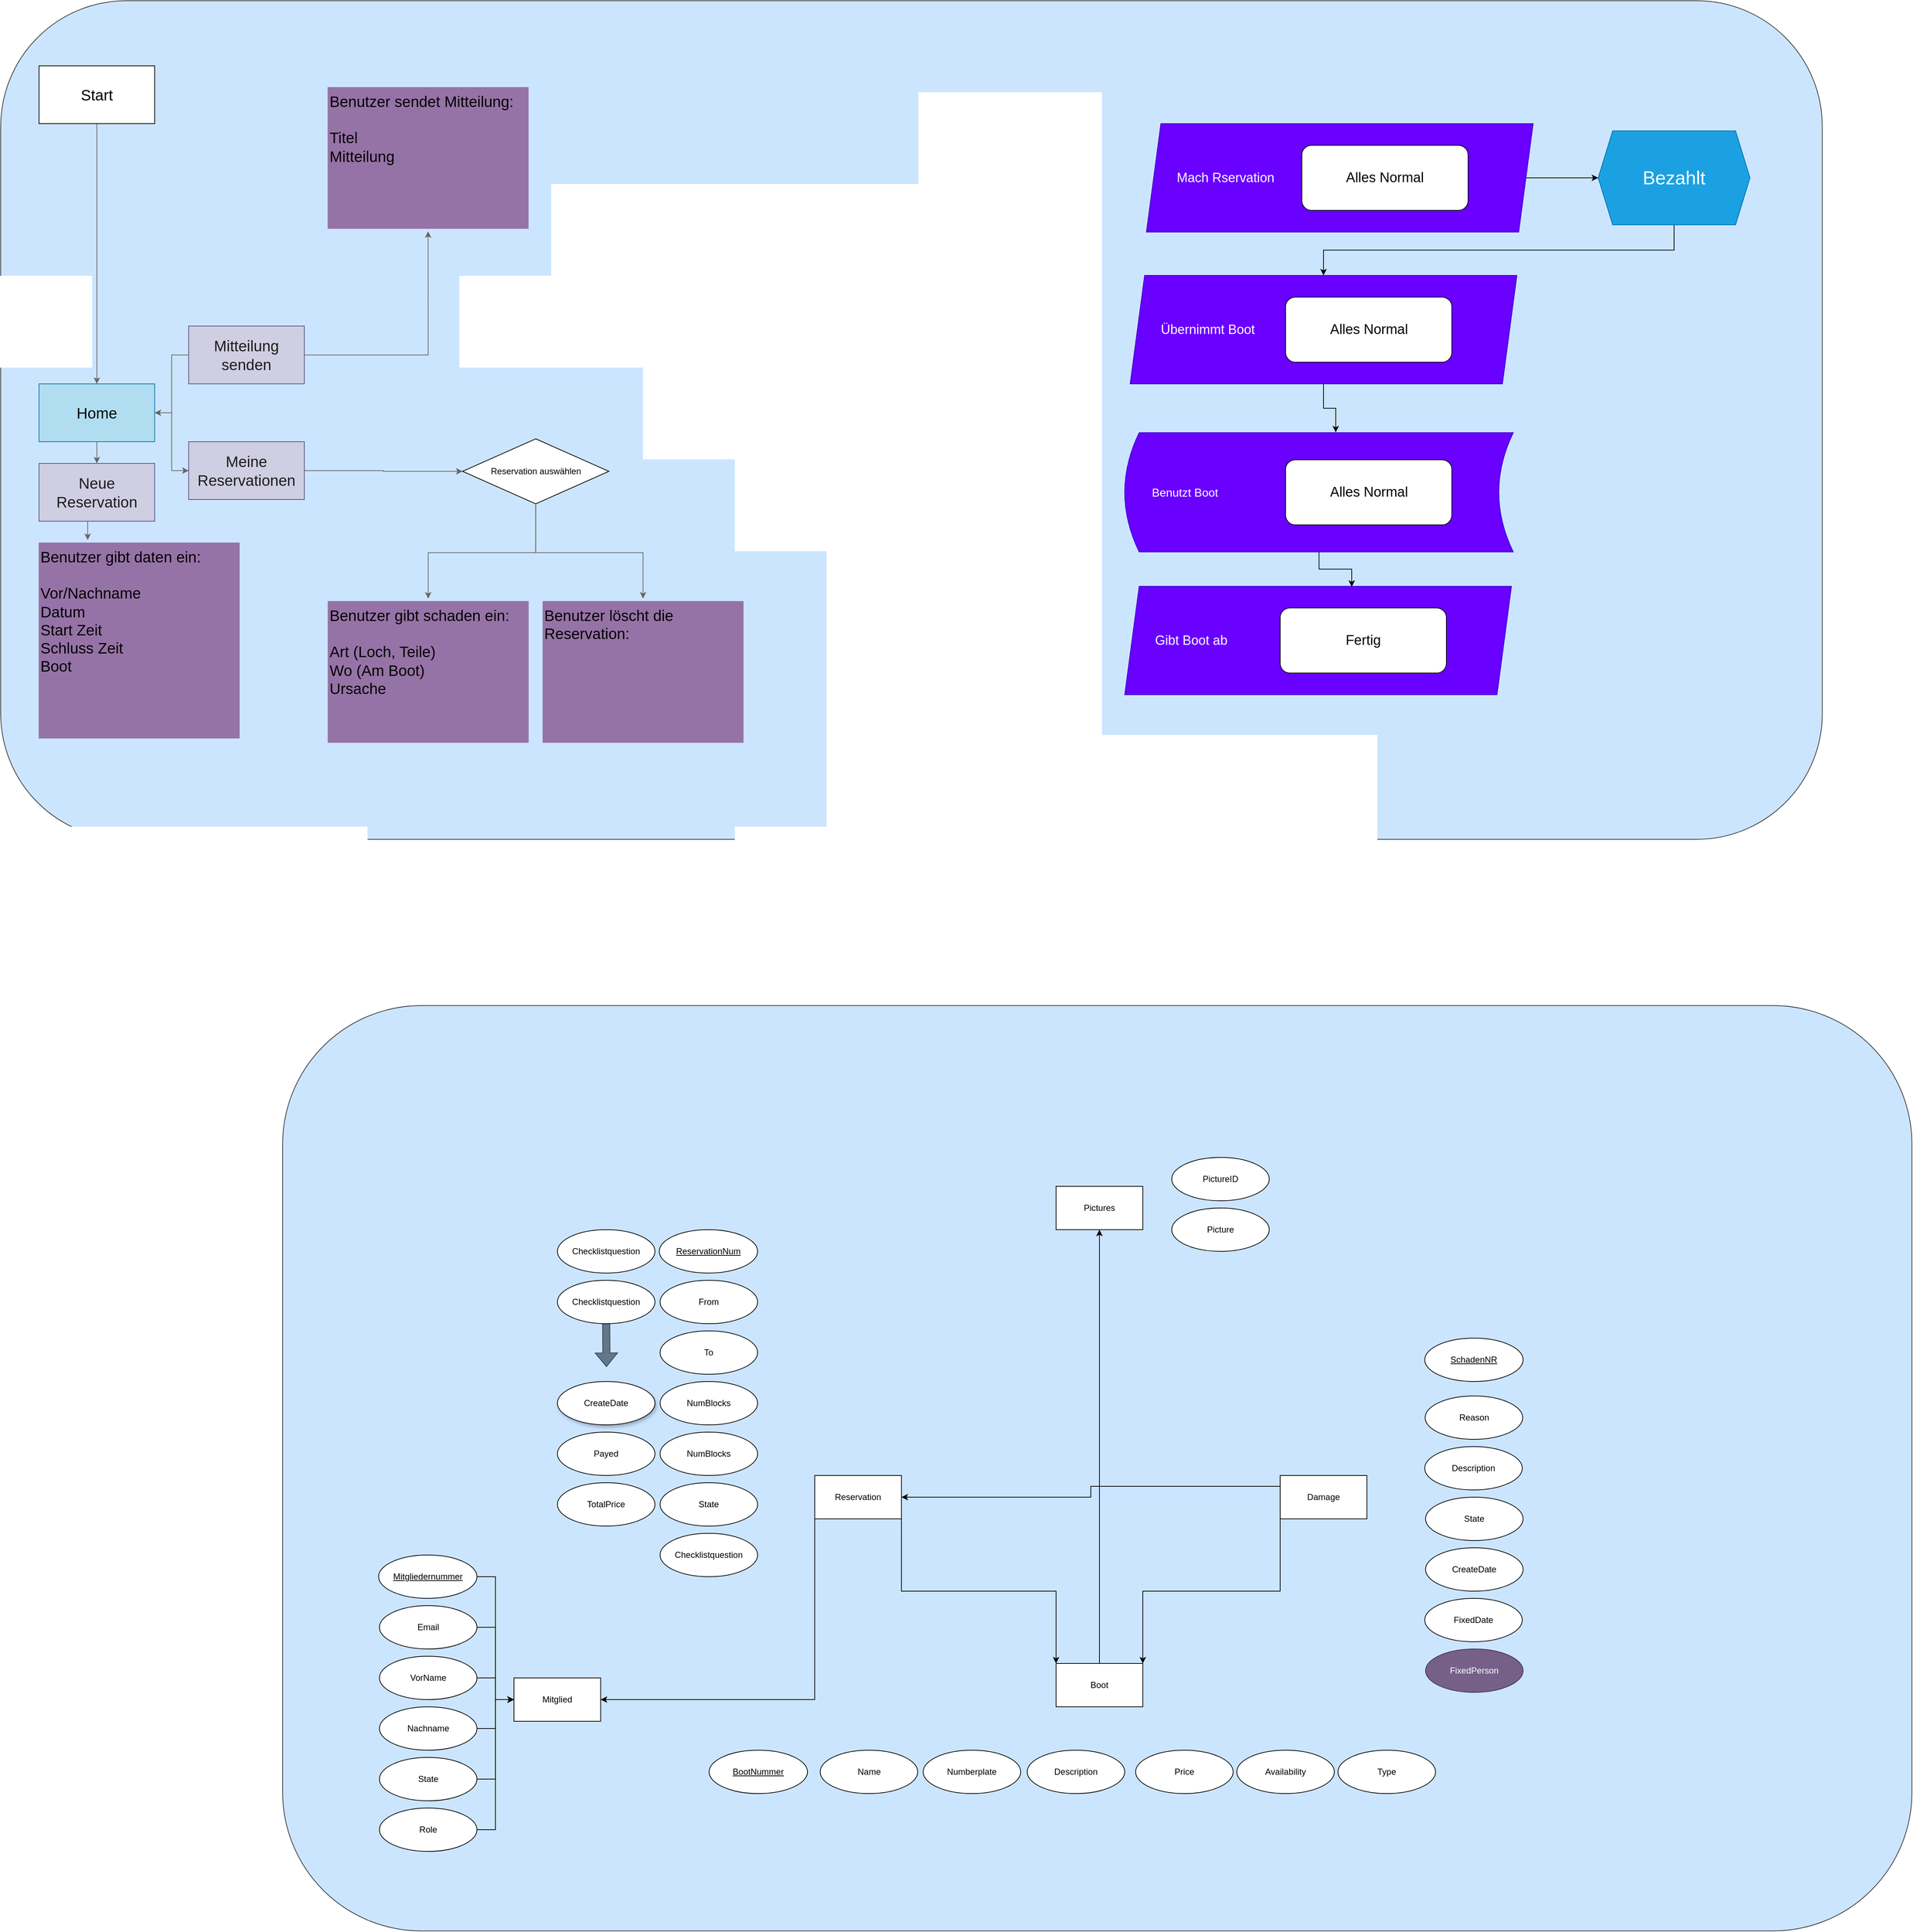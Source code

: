 <mxfile version="25.0.2">
  <diagram name="Seite-1" id="pcAqdWYxcJBWCHd6vt6f">
    <mxGraphModel dx="4841" dy="4302" grid="1" gridSize="10" guides="1" tooltips="1" connect="1" arrows="1" fold="1" page="1" pageScale="1" pageWidth="827" pageHeight="1169" math="0" shadow="0">
      <root>
        <mxCell id="0" />
        <mxCell id="1" parent="0" />
        <mxCell id="Df34fUN9E6ZzwjAj1WfK-28" value="" style="rounded=1;whiteSpace=wrap;html=1;fillColor=#cce5ff;strokeColor=#36393d;" parent="1" vertex="1">
          <mxGeometry x="-650" y="-210" width="2254" height="1280" as="geometry" />
        </mxCell>
        <mxCell id="Df34fUN9E6ZzwjAj1WfK-1" value="Mitglied" style="rounded=0;whiteSpace=wrap;html=1;" parent="1" vertex="1">
          <mxGeometry x="-330" y="720" width="120" height="60" as="geometry" />
        </mxCell>
        <mxCell id="dfBbCzrbdvESABe2VbRE-3" style="edgeStyle=orthogonalEdgeStyle;rounded=0;orthogonalLoop=1;jettySize=auto;html=1;exitX=0.5;exitY=0;exitDx=0;exitDy=0;entryX=0.5;entryY=1;entryDx=0;entryDy=0;" parent="1" source="Df34fUN9E6ZzwjAj1WfK-2" target="AAhEL-M5UL7VtdJNsia_-33" edge="1">
          <mxGeometry relative="1" as="geometry" />
        </mxCell>
        <mxCell id="Df34fUN9E6ZzwjAj1WfK-2" value="Boot" style="rounded=0;whiteSpace=wrap;html=1;" parent="1" vertex="1">
          <mxGeometry x="420" y="700" width="120" height="60" as="geometry" />
        </mxCell>
        <mxCell id="dfBbCzrbdvESABe2VbRE-2" style="edgeStyle=orthogonalEdgeStyle;rounded=0;orthogonalLoop=1;jettySize=auto;html=1;exitX=1;exitY=1;exitDx=0;exitDy=0;entryX=0;entryY=0;entryDx=0;entryDy=0;" parent="1" source="Df34fUN9E6ZzwjAj1WfK-3" target="Df34fUN9E6ZzwjAj1WfK-2" edge="1">
          <mxGeometry relative="1" as="geometry" />
        </mxCell>
        <mxCell id="dfBbCzrbdvESABe2VbRE-5" style="edgeStyle=orthogonalEdgeStyle;rounded=0;orthogonalLoop=1;jettySize=auto;html=1;exitX=0;exitY=1;exitDx=0;exitDy=0;entryX=1;entryY=0.5;entryDx=0;entryDy=0;" parent="1" source="Df34fUN9E6ZzwjAj1WfK-3" target="Df34fUN9E6ZzwjAj1WfK-1" edge="1">
          <mxGeometry relative="1" as="geometry" />
        </mxCell>
        <mxCell id="Df34fUN9E6ZzwjAj1WfK-3" value="Reservation" style="rounded=0;whiteSpace=wrap;html=1;" parent="1" vertex="1">
          <mxGeometry x="86.12" y="440" width="120" height="60" as="geometry" />
        </mxCell>
        <mxCell id="dfBbCzrbdvESABe2VbRE-1" style="edgeStyle=orthogonalEdgeStyle;rounded=0;orthogonalLoop=1;jettySize=auto;html=1;exitX=0;exitY=1;exitDx=0;exitDy=0;entryX=1;entryY=0;entryDx=0;entryDy=0;" parent="1" source="Df34fUN9E6ZzwjAj1WfK-5" target="Df34fUN9E6ZzwjAj1WfK-2" edge="1">
          <mxGeometry relative="1" as="geometry" />
        </mxCell>
        <mxCell id="dfBbCzrbdvESABe2VbRE-4" style="edgeStyle=orthogonalEdgeStyle;rounded=0;orthogonalLoop=1;jettySize=auto;html=1;exitX=0;exitY=0.25;exitDx=0;exitDy=0;entryX=1;entryY=0.5;entryDx=0;entryDy=0;" parent="1" source="Df34fUN9E6ZzwjAj1WfK-5" target="Df34fUN9E6ZzwjAj1WfK-3" edge="1">
          <mxGeometry relative="1" as="geometry" />
        </mxCell>
        <mxCell id="Df34fUN9E6ZzwjAj1WfK-5" value="Damage" style="rounded=0;whiteSpace=wrap;html=1;" parent="1" vertex="1">
          <mxGeometry x="730" y="440" width="120" height="60" as="geometry" />
        </mxCell>
        <mxCell id="Df34fUN9E6ZzwjAj1WfK-6" value="" style="rounded=1;whiteSpace=wrap;html=1;fillColor=#cce5ff;strokeColor=#36393d;" parent="1" vertex="1">
          <mxGeometry x="-1040" y="-1600" width="2520" height="1160" as="geometry" />
        </mxCell>
        <mxCell id="Df34fUN9E6ZzwjAj1WfK-9" style="edgeStyle=orthogonalEdgeStyle;rounded=0;orthogonalLoop=1;jettySize=auto;html=1;exitX=0.5;exitY=1;exitDx=0;exitDy=0;entryX=0.5;entryY=0;entryDx=0;entryDy=0;fillColor=#f5f5f5;gradientColor=#b3b3b3;strokeColor=#666666;" parent="1" source="Df34fUN9E6ZzwjAj1WfK-7" target="Df34fUN9E6ZzwjAj1WfK-8" edge="1">
          <mxGeometry relative="1" as="geometry" />
        </mxCell>
        <mxCell id="Df34fUN9E6ZzwjAj1WfK-7" value="Start" style="rounded=0;whiteSpace=wrap;html=1;fontSize=21;" parent="1" vertex="1">
          <mxGeometry x="-987" y="-1510" width="160" height="80" as="geometry" />
        </mxCell>
        <mxCell id="Df34fUN9E6ZzwjAj1WfK-11" style="edgeStyle=orthogonalEdgeStyle;rounded=0;orthogonalLoop=1;jettySize=auto;html=1;exitX=0.5;exitY=1;exitDx=0;exitDy=0;entryX=0.5;entryY=0;entryDx=0;entryDy=0;fillColor=#f5f5f5;gradientColor=#b3b3b3;strokeColor=#666666;" parent="1" source="Df34fUN9E6ZzwjAj1WfK-8" target="Df34fUN9E6ZzwjAj1WfK-10" edge="1">
          <mxGeometry relative="1" as="geometry" />
        </mxCell>
        <mxCell id="Df34fUN9E6ZzwjAj1WfK-13" style="edgeStyle=orthogonalEdgeStyle;rounded=0;orthogonalLoop=1;jettySize=auto;html=1;exitX=1;exitY=0.5;exitDx=0;exitDy=0;entryX=0;entryY=0.5;entryDx=0;entryDy=0;fillColor=#f5f5f5;gradientColor=#b3b3b3;strokeColor=#666666;" parent="1" source="Df34fUN9E6ZzwjAj1WfK-8" target="Df34fUN9E6ZzwjAj1WfK-12" edge="1">
          <mxGeometry relative="1" as="geometry" />
        </mxCell>
        <mxCell id="Df34fUN9E6ZzwjAj1WfK-8" value="Home" style="rounded=0;whiteSpace=wrap;html=1;fontSize=21;fillColor=#b1ddf0;strokeColor=#10739e;" parent="1" vertex="1">
          <mxGeometry x="-987" y="-1070" width="160" height="80" as="geometry" />
        </mxCell>
        <mxCell id="Df34fUN9E6ZzwjAj1WfK-15" style="edgeStyle=orthogonalEdgeStyle;rounded=0;orthogonalLoop=1;jettySize=auto;html=1;exitX=0.5;exitY=1;exitDx=0;exitDy=0;entryX=0.25;entryY=0;entryDx=0;entryDy=0;fillColor=#f5f5f5;gradientColor=#b3b3b3;strokeColor=#666666;" parent="1" source="Df34fUN9E6ZzwjAj1WfK-10" target="Df34fUN9E6ZzwjAj1WfK-14" edge="1">
          <mxGeometry relative="1" as="geometry" />
        </mxCell>
        <mxCell id="Df34fUN9E6ZzwjAj1WfK-10" value="Neue Reservation" style="rounded=0;whiteSpace=wrap;html=1;fontSize=21;fillColor=#d0cee2;strokeColor=#56517e;fontColor=#1C1C1C;" parent="1" vertex="1">
          <mxGeometry x="-987" y="-960" width="160" height="80" as="geometry" />
        </mxCell>
        <mxCell id="Df34fUN9E6ZzwjAj1WfK-17" style="edgeStyle=orthogonalEdgeStyle;rounded=0;orthogonalLoop=1;jettySize=auto;html=1;exitX=1;exitY=0.5;exitDx=0;exitDy=0;fillColor=#f5f5f5;strokeColor=#666666;entryX=0;entryY=0.5;entryDx=0;entryDy=0;" parent="1" source="Df34fUN9E6ZzwjAj1WfK-12" target="Df34fUN9E6ZzwjAj1WfK-18" edge="1">
          <mxGeometry relative="1" as="geometry" />
        </mxCell>
        <mxCell id="Df34fUN9E6ZzwjAj1WfK-12" value="Meine Reservationen" style="rounded=0;whiteSpace=wrap;html=1;fontSize=21;fillColor=#d0cee2;strokeColor=#56517e;fontColor=#1C1C1C;" parent="1" vertex="1">
          <mxGeometry x="-780" y="-990" width="160" height="80" as="geometry" />
        </mxCell>
        <mxCell id="Df34fUN9E6ZzwjAj1WfK-14" value="Benutzer gibt daten ein:&lt;br&gt;&lt;br&gt;Vor/Nachname&lt;div&gt;Datum&lt;/div&gt;&lt;div&gt;Start Zeit&lt;/div&gt;&lt;div&gt;Schluss Zeit&lt;/div&gt;&lt;div&gt;Boot&lt;/div&gt;&lt;div&gt;&lt;br&gt;&lt;/div&gt;" style="rounded=0;whiteSpace=wrap;html=1;fontSize=21;fillColor=#9673a6;strokeColor=#9673a6;align=left;verticalAlign=top;perimeterSpacing=4;" parent="1" vertex="1">
          <mxGeometry x="-987" y="-850" width="277" height="270" as="geometry" />
        </mxCell>
        <mxCell id="Df34fUN9E6ZzwjAj1WfK-16" value="Benutzer gibt schaden ein:&lt;br&gt;&lt;br&gt;&lt;div&gt;Art (Loch, Teile)&lt;/div&gt;&lt;div&gt;Wo (Am Boot)&lt;br&gt;Ursache&lt;/div&gt;&lt;div&gt;&lt;br&gt;&lt;/div&gt;" style="rounded=0;whiteSpace=wrap;html=1;fontSize=21;fillColor=#9673a6;strokeColor=#9673a6;align=left;verticalAlign=top;perimeterSpacing=4;" parent="1" vertex="1">
          <mxGeometry x="-587.12" y="-769" width="277" height="195" as="geometry" />
        </mxCell>
        <mxCell id="Df34fUN9E6ZzwjAj1WfK-19" style="edgeStyle=orthogonalEdgeStyle;rounded=0;orthogonalLoop=1;jettySize=auto;html=1;exitX=0.5;exitY=1;exitDx=0;exitDy=0;entryX=0.5;entryY=0;entryDx=0;entryDy=0;fillColor=#f5f5f5;strokeColor=#666666;" parent="1" source="Df34fUN9E6ZzwjAj1WfK-18" target="Df34fUN9E6ZzwjAj1WfK-16" edge="1">
          <mxGeometry relative="1" as="geometry" />
        </mxCell>
        <mxCell id="Df34fUN9E6ZzwjAj1WfK-18" value="Reservation auswählen" style="rhombus;whiteSpace=wrap;html=1;" parent="1" vertex="1">
          <mxGeometry x="-401.12" y="-994" width="202.5" height="90" as="geometry" />
        </mxCell>
        <mxCell id="Df34fUN9E6ZzwjAj1WfK-24" style="edgeStyle=orthogonalEdgeStyle;rounded=0;orthogonalLoop=1;jettySize=auto;html=1;exitX=1;exitY=0.5;exitDx=0;exitDy=0;entryX=0.5;entryY=1;entryDx=0;entryDy=0;fillColor=#f5f5f5;strokeColor=#666666;" parent="1" source="Df34fUN9E6ZzwjAj1WfK-20" target="Df34fUN9E6ZzwjAj1WfK-21" edge="1">
          <mxGeometry relative="1" as="geometry">
            <mxPoint x="-550" y="-1110" as="targetPoint" />
          </mxGeometry>
        </mxCell>
        <mxCell id="Df34fUN9E6ZzwjAj1WfK-25" style="edgeStyle=orthogonalEdgeStyle;rounded=0;orthogonalLoop=1;jettySize=auto;html=1;exitX=0;exitY=0.5;exitDx=0;exitDy=0;entryX=1;entryY=0.5;entryDx=0;entryDy=0;fillColor=#f5f5f5;strokeColor=#666666;" parent="1" source="Df34fUN9E6ZzwjAj1WfK-20" target="Df34fUN9E6ZzwjAj1WfK-8" edge="1">
          <mxGeometry relative="1" as="geometry">
            <mxPoint x="-800" y="-980" as="targetPoint" />
          </mxGeometry>
        </mxCell>
        <mxCell id="Df34fUN9E6ZzwjAj1WfK-20" value="Mitteilung senden" style="rounded=0;whiteSpace=wrap;html=1;fontSize=21;fillColor=#d0cee2;strokeColor=#56517e;fontColor=#1C1C1C;" parent="1" vertex="1">
          <mxGeometry x="-780" y="-1150" width="160" height="80" as="geometry" />
        </mxCell>
        <mxCell id="Df34fUN9E6ZzwjAj1WfK-21" value="Benutzer sendet Mitteilung:&lt;br&gt;&lt;br&gt;&lt;div&gt;Titel&lt;br&gt;Mitteilung&lt;/div&gt;&lt;div&gt;&lt;br&gt;&lt;/div&gt;" style="rounded=0;whiteSpace=wrap;html=1;fontSize=21;fillColor=#9673a6;strokeColor=#9673a6;align=left;verticalAlign=top;perimeterSpacing=4;" parent="1" vertex="1">
          <mxGeometry x="-587.25" y="-1480" width="277" height="195" as="geometry" />
        </mxCell>
        <mxCell id="Df34fUN9E6ZzwjAj1WfK-26" value="Benutzer löscht die Reservation:&lt;br&gt;&lt;div&gt;&lt;br&gt;&lt;/div&gt;&lt;div&gt;&lt;br&gt;&lt;/div&gt;" style="rounded=0;whiteSpace=wrap;html=1;fontSize=21;fillColor=#9673a6;strokeColor=#9673a6;align=left;verticalAlign=top;perimeterSpacing=4;" parent="1" vertex="1">
          <mxGeometry x="-289.87" y="-769" width="277" height="195" as="geometry" />
        </mxCell>
        <mxCell id="Df34fUN9E6ZzwjAj1WfK-27" style="edgeStyle=orthogonalEdgeStyle;rounded=0;orthogonalLoop=1;jettySize=auto;html=1;exitX=0.5;exitY=1;exitDx=0;exitDy=0;entryX=0.5;entryY=0;entryDx=0;entryDy=0;fillColor=#f5f5f5;strokeColor=#666666;" parent="1" source="Df34fUN9E6ZzwjAj1WfK-18" target="Df34fUN9E6ZzwjAj1WfK-26" edge="1">
          <mxGeometry relative="1" as="geometry">
            <mxPoint x="-151.62" y="-904" as="sourcePoint" />
          </mxGeometry>
        </mxCell>
        <mxCell id="AAhEL-M5UL7VtdJNsia_-13" style="edgeStyle=orthogonalEdgeStyle;rounded=0;orthogonalLoop=1;jettySize=auto;html=1;exitX=1;exitY=0.5;exitDx=0;exitDy=0;entryX=0;entryY=0.5;entryDx=0;entryDy=0;" parent="1" source="AAhEL-M5UL7VtdJNsia_-1" target="Df34fUN9E6ZzwjAj1WfK-1" edge="1">
          <mxGeometry relative="1" as="geometry" />
        </mxCell>
        <mxCell id="AAhEL-M5UL7VtdJNsia_-1" value="Email" style="ellipse;whiteSpace=wrap;html=1;" parent="1" vertex="1">
          <mxGeometry x="-516.12" y="620" width="135" height="60" as="geometry" />
        </mxCell>
        <mxCell id="AAhEL-M5UL7VtdJNsia_-14" style="edgeStyle=orthogonalEdgeStyle;rounded=0;orthogonalLoop=1;jettySize=auto;html=1;exitX=1;exitY=0.5;exitDx=0;exitDy=0;entryX=0;entryY=0.5;entryDx=0;entryDy=0;" parent="1" source="AAhEL-M5UL7VtdJNsia_-3" target="Df34fUN9E6ZzwjAj1WfK-1" edge="1">
          <mxGeometry relative="1" as="geometry" />
        </mxCell>
        <mxCell id="AAhEL-M5UL7VtdJNsia_-3" value="VorName" style="ellipse;whiteSpace=wrap;html=1;" parent="1" vertex="1">
          <mxGeometry x="-516.12" y="690" width="135" height="60" as="geometry" />
        </mxCell>
        <mxCell id="AAhEL-M5UL7VtdJNsia_-6" style="edgeStyle=orthogonalEdgeStyle;rounded=0;orthogonalLoop=1;jettySize=auto;html=1;exitX=1;exitY=0.5;exitDx=0;exitDy=0;entryX=0;entryY=0.5;entryDx=0;entryDy=0;" parent="1" source="AAhEL-M5UL7VtdJNsia_-5" target="Df34fUN9E6ZzwjAj1WfK-1" edge="1">
          <mxGeometry relative="1" as="geometry" />
        </mxCell>
        <mxCell id="AAhEL-M5UL7VtdJNsia_-5" value="Nachname" style="ellipse;whiteSpace=wrap;html=1;" parent="1" vertex="1">
          <mxGeometry x="-516.12" y="760" width="135" height="60" as="geometry" />
        </mxCell>
        <mxCell id="AAhEL-M5UL7VtdJNsia_-11" style="edgeStyle=orthogonalEdgeStyle;rounded=0;orthogonalLoop=1;jettySize=auto;html=1;exitX=1;exitY=0.5;exitDx=0;exitDy=0;entryX=0;entryY=0.5;entryDx=0;entryDy=0;" parent="1" source="AAhEL-M5UL7VtdJNsia_-7" target="Df34fUN9E6ZzwjAj1WfK-1" edge="1">
          <mxGeometry relative="1" as="geometry" />
        </mxCell>
        <mxCell id="AAhEL-M5UL7VtdJNsia_-7" value="State" style="ellipse;whiteSpace=wrap;html=1;" parent="1" vertex="1">
          <mxGeometry x="-516.12" y="830" width="135" height="60" as="geometry" />
        </mxCell>
        <mxCell id="AAhEL-M5UL7VtdJNsia_-9" style="edgeStyle=orthogonalEdgeStyle;rounded=0;orthogonalLoop=1;jettySize=auto;html=1;exitX=1;exitY=0.5;exitDx=0;exitDy=0;entryX=0;entryY=0.5;entryDx=0;entryDy=0;" parent="1" source="AAhEL-M5UL7VtdJNsia_-8" target="Df34fUN9E6ZzwjAj1WfK-1" edge="1">
          <mxGeometry relative="1" as="geometry" />
        </mxCell>
        <mxCell id="AAhEL-M5UL7VtdJNsia_-8" value="&lt;u&gt;Mitgliedernummer&lt;/u&gt;" style="ellipse;whiteSpace=wrap;html=1;" parent="1" vertex="1">
          <mxGeometry x="-517.24" y="550" width="136.12" height="60" as="geometry" />
        </mxCell>
        <mxCell id="AAhEL-M5UL7VtdJNsia_-12" style="edgeStyle=orthogonalEdgeStyle;rounded=0;orthogonalLoop=1;jettySize=auto;html=1;exitX=1;exitY=0.5;exitDx=0;exitDy=0;entryX=0;entryY=0.5;entryDx=0;entryDy=0;" parent="1" source="AAhEL-M5UL7VtdJNsia_-10" target="Df34fUN9E6ZzwjAj1WfK-1" edge="1">
          <mxGeometry relative="1" as="geometry" />
        </mxCell>
        <mxCell id="AAhEL-M5UL7VtdJNsia_-10" value="Role" style="ellipse;whiteSpace=wrap;html=1;" parent="1" vertex="1">
          <mxGeometry x="-516.12" y="900" width="135" height="60" as="geometry" />
        </mxCell>
        <mxCell id="AAhEL-M5UL7VtdJNsia_-15" value="Type" style="ellipse;whiteSpace=wrap;html=1;" parent="1" vertex="1">
          <mxGeometry x="810" y="820" width="135" height="60" as="geometry" />
        </mxCell>
        <mxCell id="AAhEL-M5UL7VtdJNsia_-16" value="&lt;u&gt;BootNummer&lt;/u&gt;" style="ellipse;whiteSpace=wrap;html=1;" parent="1" vertex="1">
          <mxGeometry x="-60" y="820" width="136.12" height="60" as="geometry" />
        </mxCell>
        <mxCell id="AAhEL-M5UL7VtdJNsia_-17" value="Numberplate" style="ellipse;whiteSpace=wrap;html=1;" parent="1" vertex="1">
          <mxGeometry x="236.12" y="820" width="135" height="60" as="geometry" />
        </mxCell>
        <mxCell id="AAhEL-M5UL7VtdJNsia_-18" value="Description" style="ellipse;whiteSpace=wrap;html=1;" parent="1" vertex="1">
          <mxGeometry x="380" y="820" width="135" height="60" as="geometry" />
        </mxCell>
        <mxCell id="AAhEL-M5UL7VtdJNsia_-23" value="Price" style="ellipse;whiteSpace=wrap;html=1;" parent="1" vertex="1">
          <mxGeometry x="530" y="820" width="135" height="60" as="geometry" />
        </mxCell>
        <mxCell id="AAhEL-M5UL7VtdJNsia_-24" value="Reason" style="ellipse;whiteSpace=wrap;html=1;" parent="1" vertex="1">
          <mxGeometry x="930.56" y="330" width="135" height="60" as="geometry" />
        </mxCell>
        <mxCell id="AAhEL-M5UL7VtdJNsia_-25" value="&lt;u&gt;SchadenNR&lt;/u&gt;" style="ellipse;whiteSpace=wrap;html=1;" parent="1" vertex="1">
          <mxGeometry x="930" y="250" width="136.12" height="60" as="geometry" />
        </mxCell>
        <mxCell id="AAhEL-M5UL7VtdJNsia_-26" value="Description" style="ellipse;whiteSpace=wrap;html=1;" parent="1" vertex="1">
          <mxGeometry x="930" y="400" width="135" height="60" as="geometry" />
        </mxCell>
        <mxCell id="AAhEL-M5UL7VtdJNsia_-28" value="State" style="ellipse;whiteSpace=wrap;html=1;" parent="1" vertex="1">
          <mxGeometry x="931.12" y="470" width="135" height="60" as="geometry" />
        </mxCell>
        <mxCell id="AAhEL-M5UL7VtdJNsia_-29" value="CreateDate" style="ellipse;whiteSpace=wrap;html=1;" parent="1" vertex="1">
          <mxGeometry x="931.12" y="540" width="135" height="60" as="geometry" />
        </mxCell>
        <mxCell id="AAhEL-M5UL7VtdJNsia_-30" value="Availability" style="ellipse;whiteSpace=wrap;html=1;" parent="1" vertex="1">
          <mxGeometry x="670" y="820" width="135" height="60" as="geometry" />
        </mxCell>
        <mxCell id="AAhEL-M5UL7VtdJNsia_-31" value="FixedDate" style="ellipse;whiteSpace=wrap;html=1;" parent="1" vertex="1">
          <mxGeometry x="930" y="610" width="135" height="60" as="geometry" />
        </mxCell>
        <mxCell id="AAhEL-M5UL7VtdJNsia_-32" value="FixedPerson" style="ellipse;whiteSpace=wrap;html=1;fillColor=#76608a;fontColor=#ffffff;strokeColor=#432D57;" parent="1" vertex="1">
          <mxGeometry x="931.12" y="680" width="135" height="60" as="geometry" />
        </mxCell>
        <mxCell id="AAhEL-M5UL7VtdJNsia_-33" value="Pictures" style="rounded=0;whiteSpace=wrap;html=1;" parent="1" vertex="1">
          <mxGeometry x="420" y="40" width="120" height="60" as="geometry" />
        </mxCell>
        <mxCell id="AAhEL-M5UL7VtdJNsia_-34" value="PictureID" style="ellipse;whiteSpace=wrap;html=1;" parent="1" vertex="1">
          <mxGeometry x="580" width="135" height="60" as="geometry" />
        </mxCell>
        <mxCell id="AAhEL-M5UL7VtdJNsia_-35" value="Picture" style="ellipse;whiteSpace=wrap;html=1;" parent="1" vertex="1">
          <mxGeometry x="580" y="70" width="135" height="60" as="geometry" />
        </mxCell>
        <mxCell id="AAhEL-M5UL7VtdJNsia_-36" value="From" style="ellipse;whiteSpace=wrap;html=1;" parent="1" vertex="1">
          <mxGeometry x="-127.87" y="170" width="135" height="60" as="geometry" />
        </mxCell>
        <mxCell id="AAhEL-M5UL7VtdJNsia_-37" value="&lt;u&gt;ReservationNum&lt;/u&gt;" style="ellipse;whiteSpace=wrap;html=1;" parent="1" vertex="1">
          <mxGeometry x="-128.99" y="100" width="136.12" height="60" as="geometry" />
        </mxCell>
        <mxCell id="AAhEL-M5UL7VtdJNsia_-38" value="To" style="ellipse;whiteSpace=wrap;html=1;" parent="1" vertex="1">
          <mxGeometry x="-127.87" y="240" width="135" height="60" as="geometry" />
        </mxCell>
        <mxCell id="AAhEL-M5UL7VtdJNsia_-39" value="NumBlocks" style="ellipse;whiteSpace=wrap;html=1;" parent="1" vertex="1">
          <mxGeometry x="-127.87" y="310" width="135" height="60" as="geometry" />
        </mxCell>
        <mxCell id="AAhEL-M5UL7VtdJNsia_-40" value="NumBlocks" style="ellipse;whiteSpace=wrap;html=1;" parent="1" vertex="1">
          <mxGeometry x="-127.87" y="380" width="135" height="60" as="geometry" />
        </mxCell>
        <mxCell id="AAhEL-M5UL7VtdJNsia_-42" value="State" style="ellipse;whiteSpace=wrap;html=1;" parent="1" vertex="1">
          <mxGeometry x="-127.87" y="450" width="135" height="60" as="geometry" />
        </mxCell>
        <mxCell id="AAhEL-M5UL7VtdJNsia_-43" value="Checklistquestion" style="ellipse;whiteSpace=wrap;html=1;" parent="1" vertex="1">
          <mxGeometry x="-127.87" y="520" width="135" height="60" as="geometry" />
        </mxCell>
        <mxCell id="AAhEL-M5UL7VtdJNsia_-44" value="Checklistquestion" style="ellipse;whiteSpace=wrap;html=1;" parent="1" vertex="1">
          <mxGeometry x="-269.87" y="100" width="135" height="60" as="geometry" />
        </mxCell>
        <mxCell id="AAhEL-M5UL7VtdJNsia_-46" value="Checklistquestion" style="ellipse;whiteSpace=wrap;html=1;" parent="1" vertex="1">
          <mxGeometry x="-269.87" y="170" width="135" height="60" as="geometry" />
        </mxCell>
        <mxCell id="AAhEL-M5UL7VtdJNsia_-48" value="" style="shape=flexArrow;endArrow=classic;html=1;rounded=0;exitX=0.5;exitY=1;exitDx=0;exitDy=0;fillColor=#647687;strokeColor=#314354;" parent="1" source="AAhEL-M5UL7VtdJNsia_-46" edge="1">
          <mxGeometry width="50" height="50" relative="1" as="geometry">
            <mxPoint x="-240" y="420" as="sourcePoint" />
            <mxPoint x="-202" y="290" as="targetPoint" />
          </mxGeometry>
        </mxCell>
        <mxCell id="AAhEL-M5UL7VtdJNsia_-49" value="CreateDate" style="ellipse;whiteSpace=wrap;html=1;shadow=1;" parent="1" vertex="1">
          <mxGeometry x="-269.87" y="310" width="135" height="60" as="geometry" />
        </mxCell>
        <mxCell id="AAhEL-M5UL7VtdJNsia_-51" value="Name" style="ellipse;whiteSpace=wrap;html=1;" parent="1" vertex="1">
          <mxGeometry x="93.62" y="820" width="135" height="60" as="geometry" />
        </mxCell>
        <mxCell id="AAhEL-M5UL7VtdJNsia_-52" value="Payed" style="ellipse;whiteSpace=wrap;html=1;" parent="1" vertex="1">
          <mxGeometry x="-269.87" y="380" width="135" height="60" as="geometry" />
        </mxCell>
        <mxCell id="AAhEL-M5UL7VtdJNsia_-53" value="TotalPrice" style="ellipse;whiteSpace=wrap;html=1;" parent="1" vertex="1">
          <mxGeometry x="-269.87" y="450" width="135" height="60" as="geometry" />
        </mxCell>
        <mxCell id="RUs2iSeBuz9C_Oz7V9Xn-10" style="edgeStyle=orthogonalEdgeStyle;rounded=0;orthogonalLoop=1;jettySize=auto;html=1;exitX=1;exitY=0.5;exitDx=0;exitDy=0;entryX=0;entryY=0.5;entryDx=0;entryDy=0;strokeColor=#000000;" edge="1" parent="1" source="RUs2iSeBuz9C_Oz7V9Xn-1" target="RUs2iSeBuz9C_Oz7V9Xn-9">
          <mxGeometry relative="1" as="geometry" />
        </mxCell>
        <mxCell id="RUs2iSeBuz9C_Oz7V9Xn-1" value="&lt;font style=&quot;font-size: 18px;&quot;&gt;&lt;span style=&quot;white-space: pre;&quot;&gt;&#x9;&lt;/span&gt;Mach Rservation&lt;/font&gt;" style="shape=parallelogram;perimeter=parallelogramPerimeter;whiteSpace=wrap;html=1;fixedSize=1;fillColor=#6a00ff;fontColor=#ffffff;strokeColor=#3700CC;align=left;" vertex="1" parent="1">
          <mxGeometry x="545" y="-1430" width="535" height="150" as="geometry" />
        </mxCell>
        <mxCell id="RUs2iSeBuz9C_Oz7V9Xn-2" value="&lt;font style=&quot;font-size: 19px;&quot;&gt;Alles Normal&lt;/font&gt;" style="rounded=1;whiteSpace=wrap;html=1;" vertex="1" parent="1">
          <mxGeometry x="760" y="-1400" width="230" height="90" as="geometry" />
        </mxCell>
        <mxCell id="RUs2iSeBuz9C_Oz7V9Xn-3" value="&lt;font style=&quot;font-size: 18px;&quot;&gt;&lt;span style=&quot;white-space: pre;&quot;&gt;&#x9;&lt;/span&gt;Übernimmt Boot&lt;/font&gt;" style="shape=parallelogram;perimeter=parallelogramPerimeter;whiteSpace=wrap;html=1;fixedSize=1;fillColor=#6a00ff;fontColor=#ffffff;strokeColor=#3700CC;align=left;" vertex="1" parent="1">
          <mxGeometry x="522.5" y="-1220" width="535" height="150" as="geometry" />
        </mxCell>
        <mxCell id="RUs2iSeBuz9C_Oz7V9Xn-4" value="&lt;font style=&quot;font-size: 19px;&quot;&gt;Alles Normal&lt;/font&gt;" style="rounded=1;whiteSpace=wrap;html=1;" vertex="1" parent="1">
          <mxGeometry x="737.5" y="-1190" width="230" height="90" as="geometry" />
        </mxCell>
        <mxCell id="RUs2iSeBuz9C_Oz7V9Xn-5" value="&lt;font style=&quot;font-size: 18px;&quot;&gt;&lt;span style=&quot;white-space: pre;&quot;&gt;&#x9;&lt;/span&gt;Gibt Boot ab&lt;/font&gt;" style="shape=parallelogram;perimeter=parallelogramPerimeter;whiteSpace=wrap;html=1;fixedSize=1;fillColor=#6a00ff;fontColor=#ffffff;strokeColor=#3700CC;align=left;" vertex="1" parent="1">
          <mxGeometry x="515" y="-790" width="535" height="150" as="geometry" />
        </mxCell>
        <mxCell id="RUs2iSeBuz9C_Oz7V9Xn-6" value="&lt;span style=&quot;font-size: 19px;&quot;&gt;Fertig&lt;/span&gt;" style="rounded=1;whiteSpace=wrap;html=1;" vertex="1" parent="1">
          <mxGeometry x="730" y="-760" width="230" height="90" as="geometry" />
        </mxCell>
        <mxCell id="RUs2iSeBuz9C_Oz7V9Xn-7" value="&lt;font style=&quot;font-size: 16px;&quot;&gt;&lt;span style=&quot;white-space: pre;&quot;&gt;&#x9;&lt;/span&gt;Benutzt Boot&lt;/font&gt;" style="shape=dataStorage;whiteSpace=wrap;html=1;fixedSize=1;fillColor=#6a00ff;fontColor=#ffffff;strokeColor=#3700CC;align=left;" vertex="1" parent="1">
          <mxGeometry x="515" y="-1002.5" width="537.5" height="165" as="geometry" />
        </mxCell>
        <mxCell id="RUs2iSeBuz9C_Oz7V9Xn-8" value="&lt;font style=&quot;font-size: 19px;&quot;&gt;Alles Normal&lt;/font&gt;" style="rounded=1;whiteSpace=wrap;html=1;" vertex="1" parent="1">
          <mxGeometry x="737.5" y="-965" width="230" height="90" as="geometry" />
        </mxCell>
        <mxCell id="RUs2iSeBuz9C_Oz7V9Xn-11" style="edgeStyle=orthogonalEdgeStyle;rounded=0;orthogonalLoop=1;jettySize=auto;html=1;exitX=0.5;exitY=1;exitDx=0;exitDy=0;entryX=0.5;entryY=0;entryDx=0;entryDy=0;strokeColor=#000000;" edge="1" parent="1" source="RUs2iSeBuz9C_Oz7V9Xn-9" target="RUs2iSeBuz9C_Oz7V9Xn-3">
          <mxGeometry relative="1" as="geometry" />
        </mxCell>
        <mxCell id="RUs2iSeBuz9C_Oz7V9Xn-9" value="&lt;font style=&quot;font-size: 26px;&quot;&gt;Bezahlt&lt;/font&gt;" style="shape=hexagon;perimeter=hexagonPerimeter2;whiteSpace=wrap;html=1;fixedSize=1;fillColor=#1ba1e2;fontColor=#ffffff;strokeColor=#006EAF;" vertex="1" parent="1">
          <mxGeometry x="1170" y="-1420" width="210" height="130" as="geometry" />
        </mxCell>
        <mxCell id="RUs2iSeBuz9C_Oz7V9Xn-12" style="edgeStyle=orthogonalEdgeStyle;rounded=0;orthogonalLoop=1;jettySize=auto;html=1;exitX=0.5;exitY=1;exitDx=0;exitDy=0;entryX=0.543;entryY=-0.003;entryDx=0;entryDy=0;strokeColor=#000000;entryPerimeter=0;" edge="1" parent="1" source="RUs2iSeBuz9C_Oz7V9Xn-3" target="RUs2iSeBuz9C_Oz7V9Xn-7">
          <mxGeometry relative="1" as="geometry">
            <mxPoint x="1285" y="-1035" as="sourcePoint" />
            <mxPoint x="800" y="-965" as="targetPoint" />
          </mxGeometry>
        </mxCell>
        <mxCell id="RUs2iSeBuz9C_Oz7V9Xn-13" style="edgeStyle=orthogonalEdgeStyle;rounded=0;orthogonalLoop=1;jettySize=auto;html=1;exitX=0.5;exitY=1;exitDx=0;exitDy=0;entryX=0.587;entryY=0.005;entryDx=0;entryDy=0;strokeColor=#000000;entryPerimeter=0;" edge="1" parent="1" source="RUs2iSeBuz9C_Oz7V9Xn-7" target="RUs2iSeBuz9C_Oz7V9Xn-5">
          <mxGeometry relative="1" as="geometry">
            <mxPoint x="800" y="-1060" as="sourcePoint" />
            <mxPoint x="817" y="-993" as="targetPoint" />
          </mxGeometry>
        </mxCell>
      </root>
    </mxGraphModel>
  </diagram>
</mxfile>
